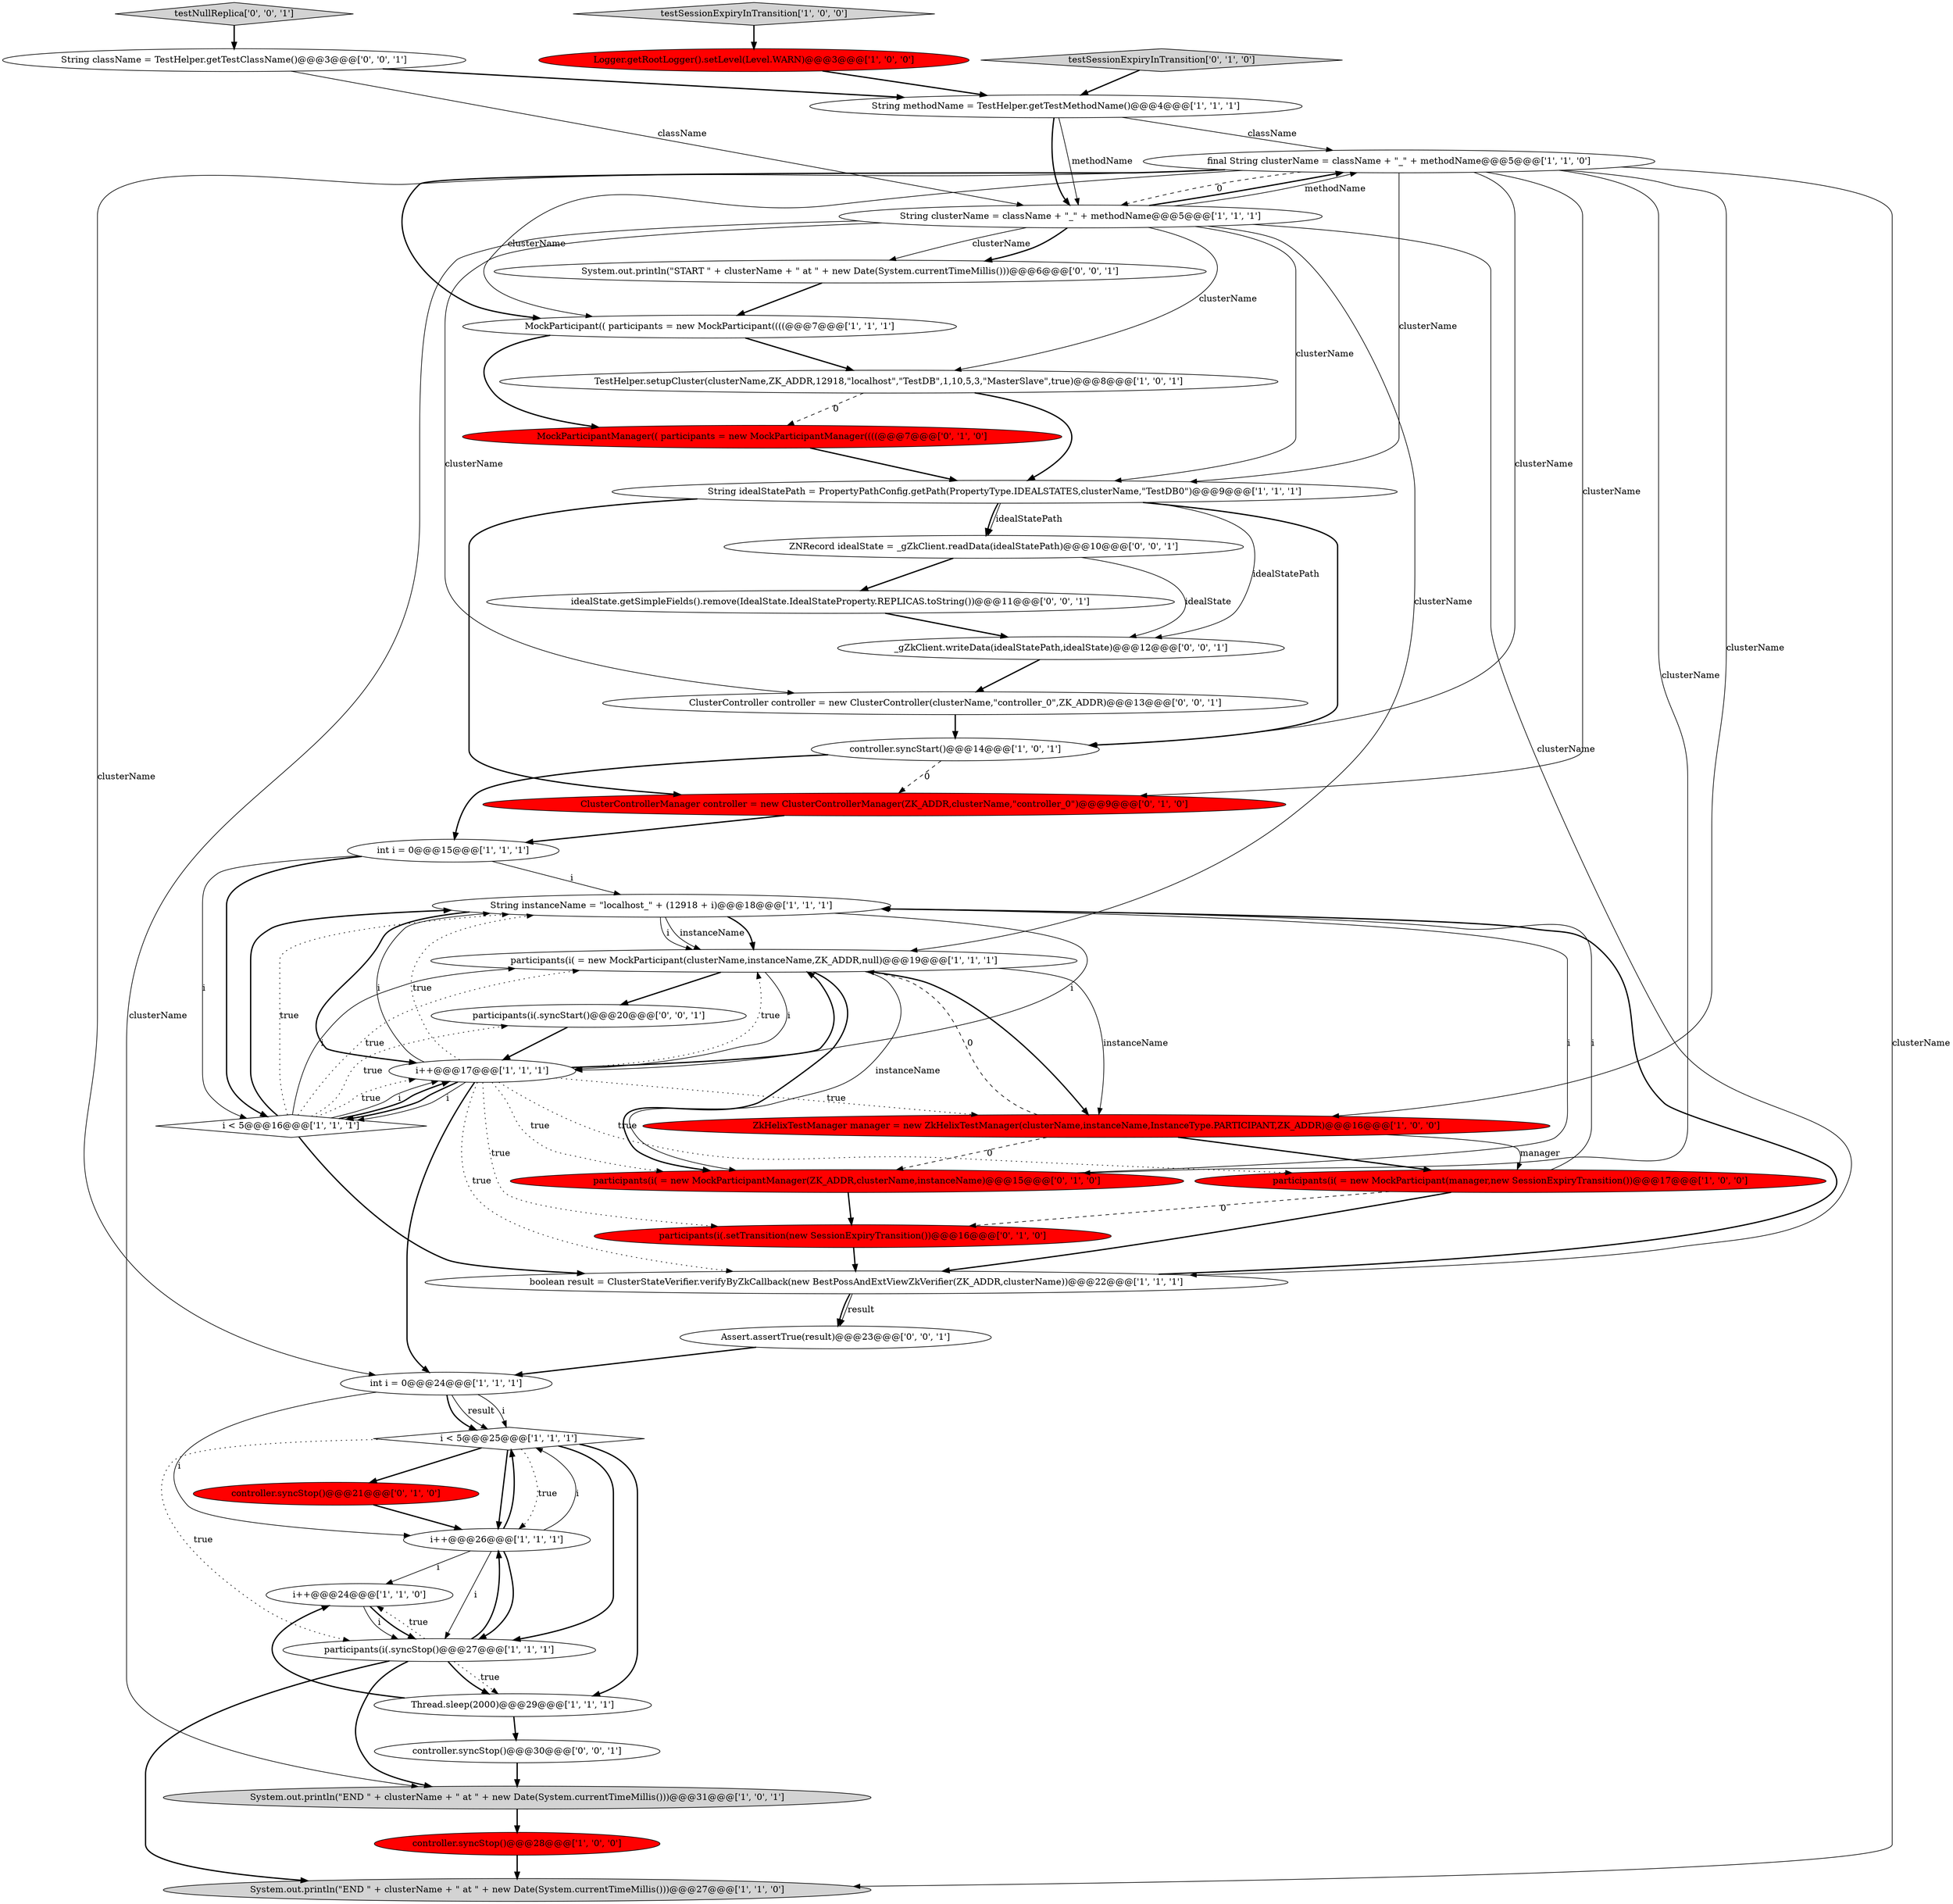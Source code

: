 digraph {
2 [style = filled, label = "testSessionExpiryInTransition['1', '0', '0']", fillcolor = lightgray, shape = diamond image = "AAA0AAABBB1BBB"];
9 [style = filled, label = "Logger.getRootLogger().setLevel(Level.WARN)@@@3@@@['1', '0', '0']", fillcolor = red, shape = ellipse image = "AAA1AAABBB1BBB"];
10 [style = filled, label = "controller.syncStart()@@@14@@@['1', '0', '1']", fillcolor = white, shape = ellipse image = "AAA0AAABBB1BBB"];
26 [style = filled, label = "controller.syncStop()@@@21@@@['0', '1', '0']", fillcolor = red, shape = ellipse image = "AAA1AAABBB2BBB"];
28 [style = filled, label = "participants(i( = new MockParticipantManager(ZK_ADDR,clusterName,instanceName)@@@15@@@['0', '1', '0']", fillcolor = red, shape = ellipse image = "AAA1AAABBB2BBB"];
37 [style = filled, label = "ZNRecord idealState = _gZkClient.readData(idealStatePath)@@@10@@@['0', '0', '1']", fillcolor = white, shape = ellipse image = "AAA0AAABBB3BBB"];
31 [style = filled, label = "testSessionExpiryInTransition['0', '1', '0']", fillcolor = lightgray, shape = diamond image = "AAA0AAABBB2BBB"];
24 [style = filled, label = "participants(i( = new MockParticipant(clusterName,instanceName,ZK_ADDR,null)@@@19@@@['1', '1', '1']", fillcolor = white, shape = ellipse image = "AAA0AAABBB1BBB"];
11 [style = filled, label = "TestHelper.setupCluster(clusterName,ZK_ADDR,12918,\"localhost\",\"TestDB\",1,10,5,3,\"MasterSlave\",true)@@@8@@@['1', '0', '1']", fillcolor = white, shape = ellipse image = "AAA0AAABBB1BBB"];
41 [style = filled, label = "Assert.assertTrue(result)@@@23@@@['0', '0', '1']", fillcolor = white, shape = ellipse image = "AAA0AAABBB3BBB"];
29 [style = filled, label = "ClusterControllerManager controller = new ClusterControllerManager(ZK_ADDR,clusterName,\"controller_0\")@@@9@@@['0', '1', '0']", fillcolor = red, shape = ellipse image = "AAA1AAABBB2BBB"];
18 [style = filled, label = "i < 5@@@25@@@['1', '1', '1']", fillcolor = white, shape = diamond image = "AAA0AAABBB1BBB"];
15 [style = filled, label = "String methodName = TestHelper.getTestMethodName()@@@4@@@['1', '1', '1']", fillcolor = white, shape = ellipse image = "AAA0AAABBB1BBB"];
20 [style = filled, label = "controller.syncStop()@@@28@@@['1', '0', '0']", fillcolor = red, shape = ellipse image = "AAA1AAABBB1BBB"];
17 [style = filled, label = "final String clusterName = className + \"_\" + methodName@@@5@@@['1', '1', '0']", fillcolor = white, shape = ellipse image = "AAA0AAABBB1BBB"];
38 [style = filled, label = "ClusterController controller = new ClusterController(clusterName,\"controller_0\",ZK_ADDR)@@@13@@@['0', '0', '1']", fillcolor = white, shape = ellipse image = "AAA0AAABBB3BBB"];
33 [style = filled, label = "String className = TestHelper.getTestClassName()@@@3@@@['0', '0', '1']", fillcolor = white, shape = ellipse image = "AAA0AAABBB3BBB"];
13 [style = filled, label = "participants(i( = new MockParticipant(manager,new SessionExpiryTransition())@@@17@@@['1', '0', '0']", fillcolor = red, shape = ellipse image = "AAA1AAABBB1BBB"];
14 [style = filled, label = "boolean result = ClusterStateVerifier.verifyByZkCallback(new BestPossAndExtViewZkVerifier(ZK_ADDR,clusterName))@@@22@@@['1', '1', '1']", fillcolor = white, shape = ellipse image = "AAA0AAABBB1BBB"];
0 [style = filled, label = "System.out.println(\"END \" + clusterName + \" at \" + new Date(System.currentTimeMillis()))@@@31@@@['1', '0', '1']", fillcolor = lightgray, shape = ellipse image = "AAA0AAABBB1BBB"];
3 [style = filled, label = "System.out.println(\"END \" + clusterName + \" at \" + new Date(System.currentTimeMillis()))@@@27@@@['1', '1', '0']", fillcolor = lightgray, shape = ellipse image = "AAA0AAABBB1BBB"];
21 [style = filled, label = "Thread.sleep(2000)@@@29@@@['1', '1', '1']", fillcolor = white, shape = ellipse image = "AAA0AAABBB1BBB"];
32 [style = filled, label = "System.out.println(\"START \" + clusterName + \" at \" + new Date(System.currentTimeMillis()))@@@6@@@['0', '0', '1']", fillcolor = white, shape = ellipse image = "AAA0AAABBB3BBB"];
12 [style = filled, label = "int i = 0@@@15@@@['1', '1', '1']", fillcolor = white, shape = ellipse image = "AAA0AAABBB1BBB"];
22 [style = filled, label = "participants(i(.syncStop()@@@27@@@['1', '1', '1']", fillcolor = white, shape = ellipse image = "AAA0AAABBB1BBB"];
36 [style = filled, label = "testNullReplica['0', '0', '1']", fillcolor = lightgray, shape = diamond image = "AAA0AAABBB3BBB"];
27 [style = filled, label = "MockParticipantManager(( participants = new MockParticipantManager((((@@@7@@@['0', '1', '0']", fillcolor = red, shape = ellipse image = "AAA1AAABBB2BBB"];
7 [style = filled, label = "i++@@@26@@@['1', '1', '1']", fillcolor = white, shape = ellipse image = "AAA0AAABBB1BBB"];
6 [style = filled, label = "String instanceName = \"localhost_\" + (12918 + i)@@@18@@@['1', '1', '1']", fillcolor = white, shape = ellipse image = "AAA0AAABBB1BBB"];
5 [style = filled, label = "String idealStatePath = PropertyPathConfig.getPath(PropertyType.IDEALSTATES,clusterName,\"TestDB0\")@@@9@@@['1', '1', '1']", fillcolor = white, shape = ellipse image = "AAA0AAABBB1BBB"];
40 [style = filled, label = "idealState.getSimpleFields().remove(IdealState.IdealStateProperty.REPLICAS.toString())@@@11@@@['0', '0', '1']", fillcolor = white, shape = ellipse image = "AAA0AAABBB3BBB"];
39 [style = filled, label = "participants(i(.syncStart()@@@20@@@['0', '0', '1']", fillcolor = white, shape = ellipse image = "AAA0AAABBB3BBB"];
1 [style = filled, label = "String clusterName = className + \"_\" + methodName@@@5@@@['1', '1', '1']", fillcolor = white, shape = ellipse image = "AAA0AAABBB1BBB"];
4 [style = filled, label = "i++@@@24@@@['1', '1', '0']", fillcolor = white, shape = ellipse image = "AAA0AAABBB1BBB"];
8 [style = filled, label = "MockParticipant(( participants = new MockParticipant((((@@@7@@@['1', '1', '1']", fillcolor = white, shape = ellipse image = "AAA0AAABBB1BBB"];
30 [style = filled, label = "participants(i(.setTransition(new SessionExpiryTransition())@@@16@@@['0', '1', '0']", fillcolor = red, shape = ellipse image = "AAA1AAABBB2BBB"];
35 [style = filled, label = "_gZkClient.writeData(idealStatePath,idealState)@@@12@@@['0', '0', '1']", fillcolor = white, shape = ellipse image = "AAA0AAABBB3BBB"];
34 [style = filled, label = "controller.syncStop()@@@30@@@['0', '0', '1']", fillcolor = white, shape = ellipse image = "AAA0AAABBB3BBB"];
16 [style = filled, label = "int i = 0@@@24@@@['1', '1', '1']", fillcolor = white, shape = ellipse image = "AAA0AAABBB1BBB"];
25 [style = filled, label = "ZkHelixTestManager manager = new ZkHelixTestManager(clusterName,instanceName,InstanceType.PARTICIPANT,ZK_ADDR)@@@16@@@['1', '0', '0']", fillcolor = red, shape = ellipse image = "AAA1AAABBB1BBB"];
23 [style = filled, label = "i < 5@@@16@@@['1', '1', '1']", fillcolor = white, shape = diamond image = "AAA0AAABBB1BBB"];
19 [style = filled, label = "i++@@@17@@@['1', '1', '1']", fillcolor = white, shape = ellipse image = "AAA0AAABBB1BBB"];
39->19 [style = bold, label=""];
17->10 [style = solid, label="clusterName"];
23->24 [style = solid, label="i"];
28->6 [style = solid, label="i"];
24->39 [style = bold, label=""];
17->1 [style = dashed, label="0"];
6->24 [style = solid, label="instanceName"];
19->6 [style = solid, label="i"];
36->33 [style = bold, label=""];
7->4 [style = solid, label="i"];
19->24 [style = bold, label=""];
1->0 [style = solid, label="clusterName"];
18->22 [style = bold, label=""];
22->0 [style = bold, label=""];
10->12 [style = bold, label=""];
24->28 [style = solid, label="instanceName"];
37->35 [style = solid, label="idealState"];
30->14 [style = bold, label=""];
35->38 [style = bold, label=""];
27->5 [style = bold, label=""];
8->27 [style = bold, label=""];
8->11 [style = bold, label=""];
13->14 [style = bold, label=""];
5->37 [style = bold, label=""];
12->23 [style = solid, label="i"];
16->7 [style = solid, label="i"];
5->29 [style = bold, label=""];
5->10 [style = bold, label=""];
24->28 [style = bold, label=""];
26->7 [style = bold, label=""];
28->30 [style = bold, label=""];
33->15 [style = bold, label=""];
6->19 [style = solid, label="i"];
7->18 [style = solid, label="i"];
20->3 [style = bold, label=""];
2->9 [style = bold, label=""];
23->19 [style = dotted, label="true"];
1->32 [style = solid, label="clusterName"];
10->29 [style = dashed, label="0"];
1->14 [style = solid, label="clusterName"];
22->7 [style = bold, label=""];
34->0 [style = bold, label=""];
1->17 [style = bold, label=""];
23->14 [style = bold, label=""];
17->5 [style = solid, label="clusterName"];
1->32 [style = bold, label=""];
0->20 [style = bold, label=""];
18->7 [style = bold, label=""];
22->4 [style = dotted, label="true"];
4->22 [style = bold, label=""];
14->6 [style = bold, label=""];
23->24 [style = dotted, label="true"];
13->6 [style = solid, label="i"];
21->4 [style = bold, label=""];
22->21 [style = dotted, label="true"];
17->8 [style = bold, label=""];
25->24 [style = dashed, label="0"];
16->18 [style = bold, label=""];
40->35 [style = bold, label=""];
18->7 [style = dotted, label="true"];
18->26 [style = bold, label=""];
21->34 [style = bold, label=""];
6->24 [style = bold, label=""];
1->17 [style = solid, label="methodName"];
23->19 [style = solid, label="i"];
19->24 [style = dotted, label="true"];
19->30 [style = dotted, label="true"];
16->18 [style = solid, label="result"];
25->13 [style = solid, label="manager"];
19->16 [style = bold, label=""];
23->39 [style = dotted, label="true"];
12->6 [style = solid, label="i"];
7->22 [style = bold, label=""];
11->5 [style = bold, label=""];
19->28 [style = dotted, label="true"];
32->8 [style = bold, label=""];
33->1 [style = solid, label="className"];
1->5 [style = solid, label="clusterName"];
24->25 [style = bold, label=""];
23->19 [style = bold, label=""];
23->6 [style = bold, label=""];
7->18 [style = bold, label=""];
41->16 [style = bold, label=""];
11->27 [style = dashed, label="0"];
18->21 [style = bold, label=""];
17->8 [style = solid, label="clusterName"];
14->41 [style = bold, label=""];
17->28 [style = solid, label="clusterName"];
19->23 [style = solid, label="i"];
15->1 [style = bold, label=""];
4->22 [style = solid, label="i"];
18->22 [style = dotted, label="true"];
19->14 [style = dotted, label="true"];
19->25 [style = dotted, label="true"];
15->1 [style = solid, label="methodName"];
7->22 [style = solid, label="i"];
17->16 [style = solid, label="clusterName"];
38->10 [style = bold, label=""];
25->13 [style = bold, label=""];
23->6 [style = dotted, label="true"];
15->17 [style = solid, label="className"];
22->21 [style = bold, label=""];
24->25 [style = solid, label="instanceName"];
1->11 [style = solid, label="clusterName"];
1->24 [style = solid, label="clusterName"];
14->41 [style = solid, label="result"];
5->35 [style = solid, label="idealStatePath"];
19->13 [style = dotted, label="true"];
6->19 [style = bold, label=""];
16->18 [style = solid, label="i"];
6->24 [style = solid, label="i"];
31->15 [style = bold, label=""];
17->3 [style = solid, label="clusterName"];
22->3 [style = bold, label=""];
1->38 [style = solid, label="clusterName"];
29->12 [style = bold, label=""];
9->15 [style = bold, label=""];
17->25 [style = solid, label="clusterName"];
19->23 [style = bold, label=""];
24->19 [style = solid, label="i"];
12->23 [style = bold, label=""];
19->6 [style = dotted, label="true"];
5->37 [style = solid, label="idealStatePath"];
25->28 [style = dashed, label="0"];
13->30 [style = dashed, label="0"];
37->40 [style = bold, label=""];
17->29 [style = solid, label="clusterName"];
}
